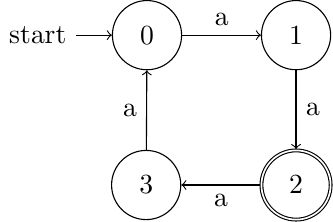 \documentclass[tikz]{standalone}
\usetikzlibrary{arrows, automata, calc, positioning}
\begin{document}
\begin{tikzpicture}
    \node[state, initial] (0) at (0,0) {0};
    \node[state] (1) [right=of 0] {1};
    \node[state, accepting] (2) [below=of 1] {2};
    \node[state] (3) [left=of 2] {3};

    \path[->]
        (0) edge node [above] {a} (1)
        (1) edge node [right] {a} (2)
        (2) edge node [below] {a} (3)
        (3) edge node [left]  {a} (0);
\end{tikzpicture}
\end{document}
